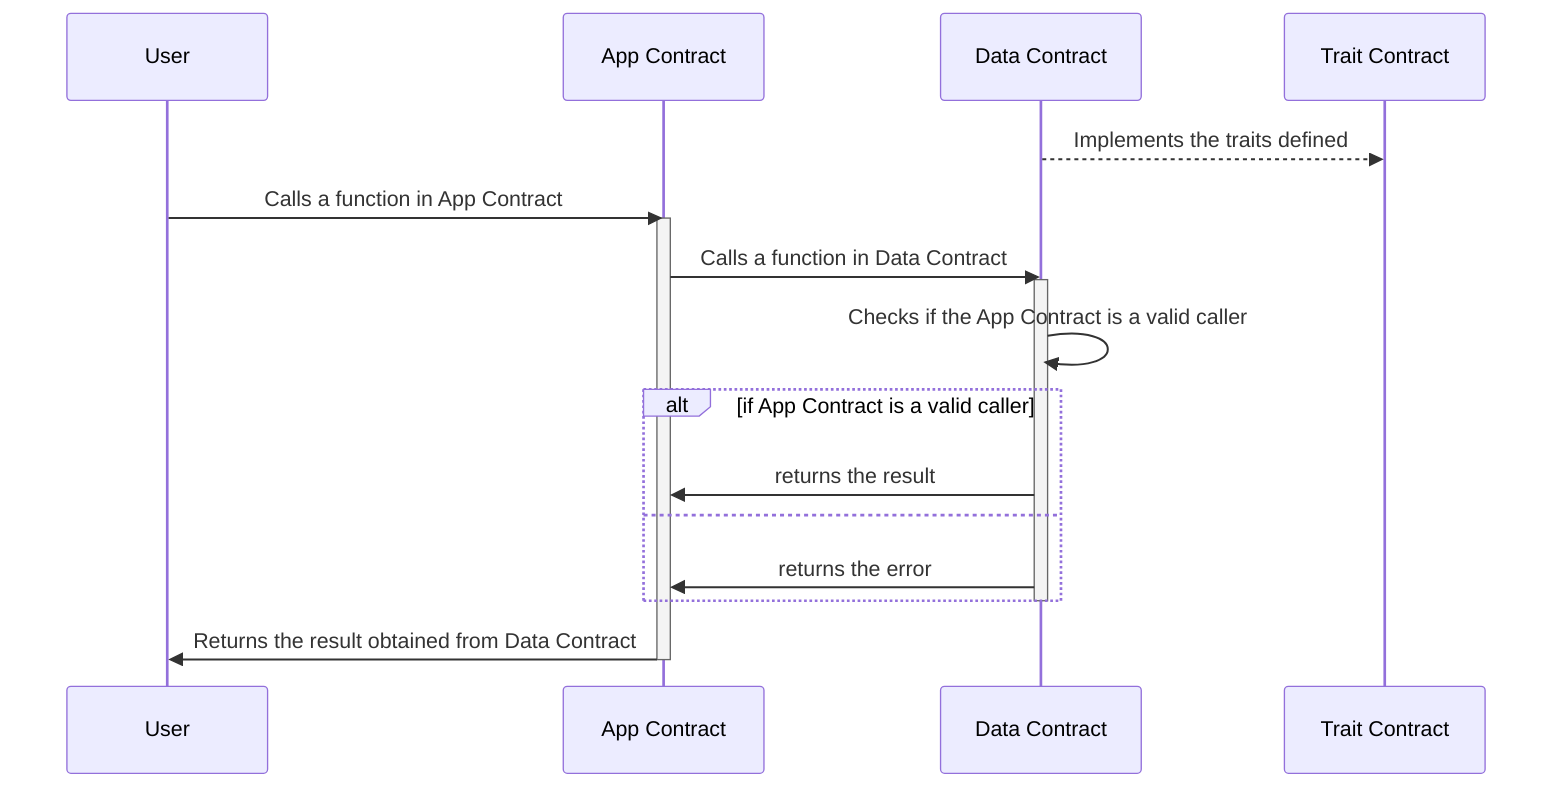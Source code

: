 sequenceDiagram
  participant User 
  participant App Contract
  participant Data Contract
  participant Trait Contract
  Data Contract -->> Trait Contract: Implements the traits defined
  User ->> App Contract: Calls a function in App Contract
  activate  App Contract
  App Contract ->> Data Contract: Calls a function in Data Contract
  activate Data Contract
  Data Contract ->> Data Contract: Checks if the App Contract is a valid caller
  alt if App Contract is a valid caller
  Data Contract ->> App Contract: returns the result
  else
  Data Contract ->> App Contract: returns the error
  end
  deactivate Data Contract
  App Contract ->> User: Returns the result obtained from Data Contract
  deactivate App Contract